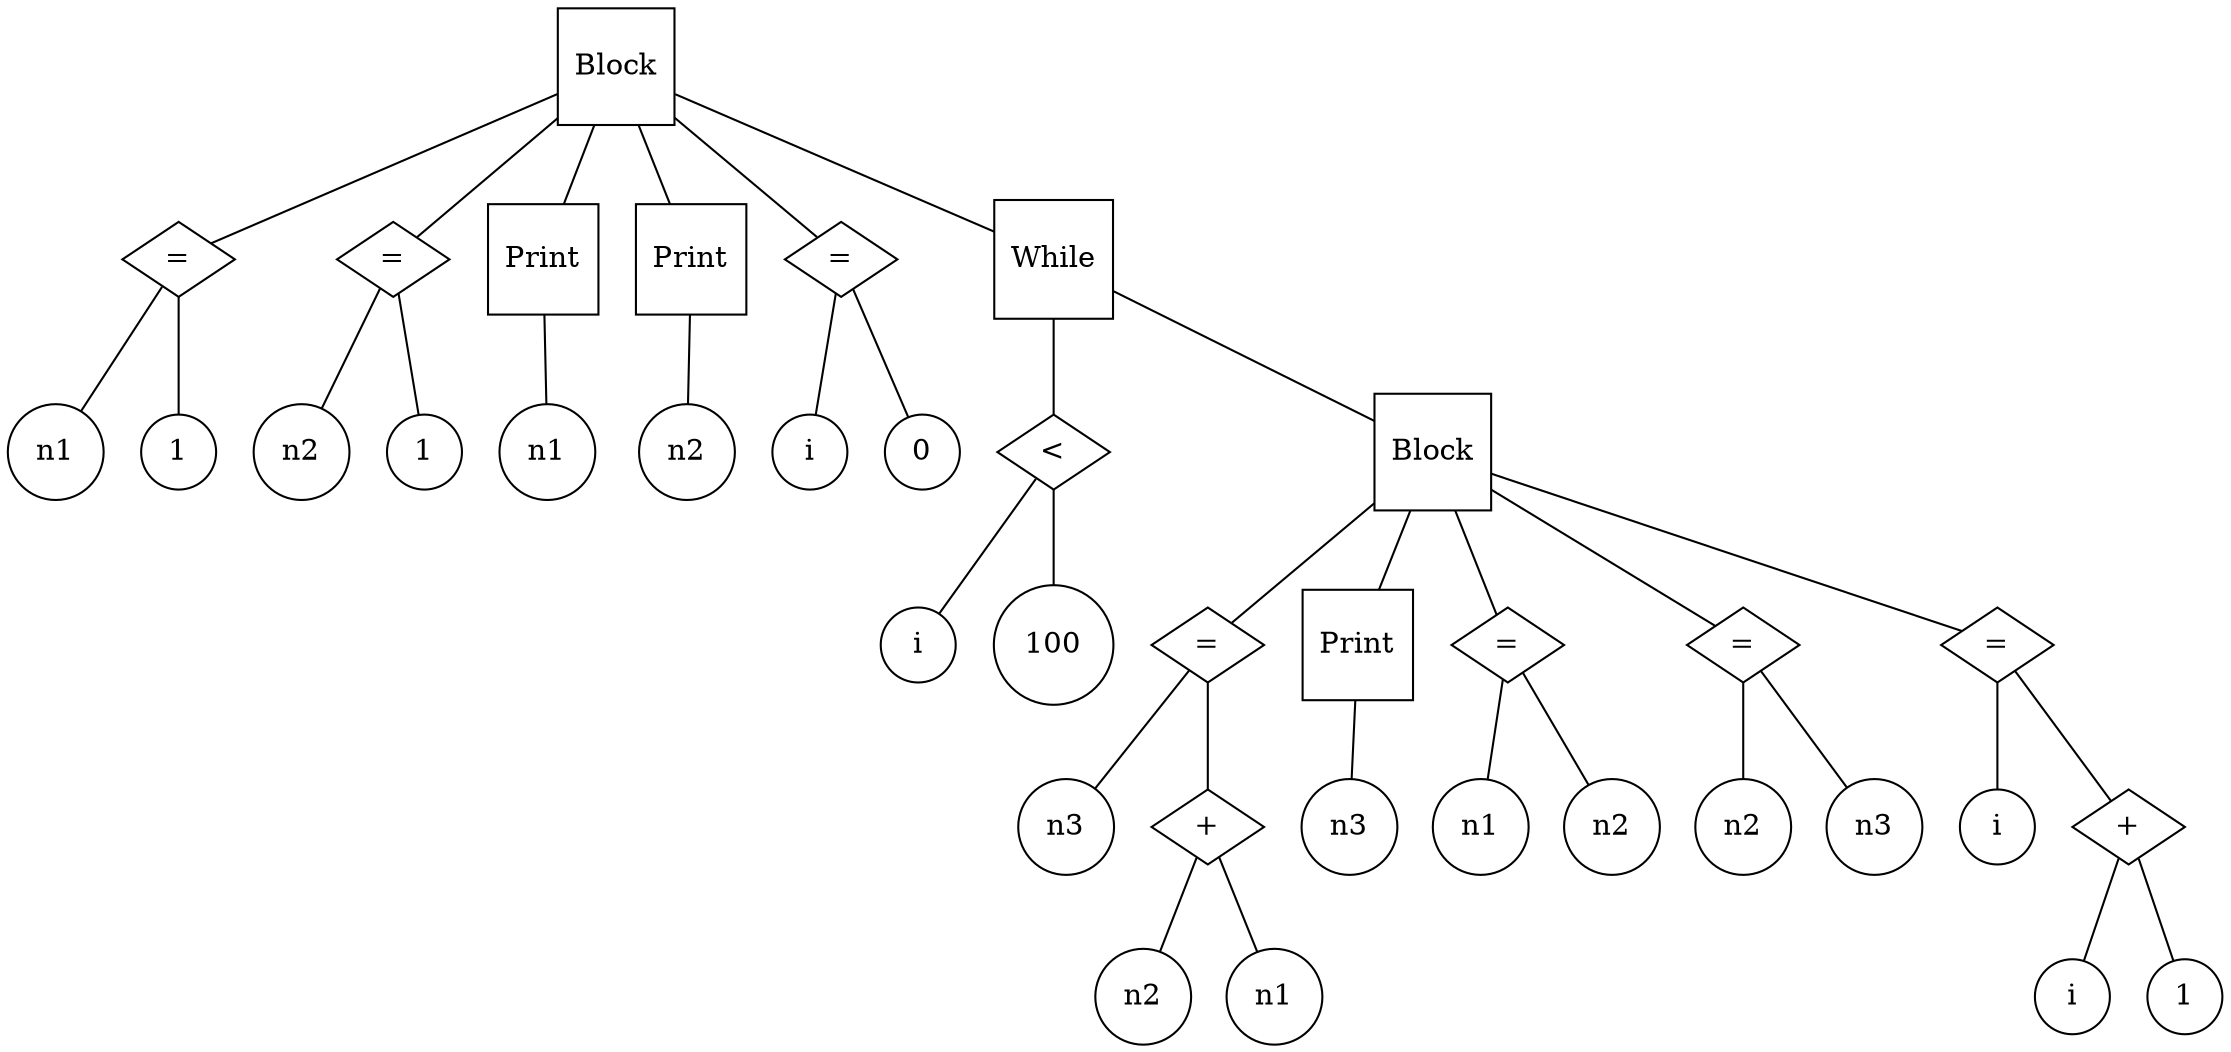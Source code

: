graph g {
n0 [label = "Block", shape="square"]
n1 [label = "n1", shape="circle"]
n2 [label = "=", shape="diamond"]
n3 [label = "1", shape="circle"]
n4 [label = "n2", shape="circle"]
n5 [label = "=", shape="diamond"]
n6 [label = "1", shape="circle"]
n7 [label = "Print", shape="square"]
n8 [label = "n1", shape="circle"]
n9 [label = "Print", shape="square"]
n10 [label = "n2", shape="circle"]
n11 [label = "i", shape="circle"]
n12 [label = "=", shape="diamond"]
n13 [label = "0", shape="circle"]
n14 [label = "While", shape="square"]
n15 [label = "i", shape="circle"]
n16 [label = "<", shape="diamond"]
n17 [label = "100", shape="circle"]
n18 [label = "Block", shape="square"]
n19 [label = "n3", shape="circle"]
n20 [label = "=", shape="diamond"]
n21 [label = "n2", shape="circle"]
n22 [label = "+", shape="diamond"]
n23 [label = "n1", shape="circle"]
n24 [label = "Print", shape="square"]
n25 [label = "n3", shape="circle"]
n26 [label = "n1", shape="circle"]
n27 [label = "=", shape="diamond"]
n28 [label = "n2", shape="circle"]
n29 [label = "n2", shape="circle"]
n30 [label = "=", shape="diamond"]
n31 [label = "n3", shape="circle"]
n32 [label = "i", shape="circle"]
n33 [label = "=", shape="diamond"]
n34 [label = "i", shape="circle"]
n35 [label = "+", shape="diamond"]
n36 [label = "1", shape="circle"]

"n2" -- "n1"
"n2" -- "n3"
"n0" -- "n2"
"n5" -- "n4"
"n5" -- "n6"
"n0" -- "n5"
"n7" -- "n8"
"n0" -- "n7"
"n9" -- "n10"
"n0" -- "n9"
"n12" -- "n11"
"n12" -- "n13"
"n0" -- "n12"
"n16" -- "n15"
"n16" -- "n17"
"n14" -- "n16"
"n20" -- "n19"
"n22" -- "n21"
"n22" -- "n23"
"n20" -- "n22"
"n18" -- "n20"
"n24" -- "n25"
"n18" -- "n24"
"n27" -- "n26"
"n27" -- "n28"
"n18" -- "n27"
"n30" -- "n29"
"n30" -- "n31"
"n18" -- "n30"
"n33" -- "n32"
"n35" -- "n34"
"n35" -- "n36"
"n33" -- "n35"
"n18" -- "n33"
"n14" -- "n18"
"n0" -- "n14"
}